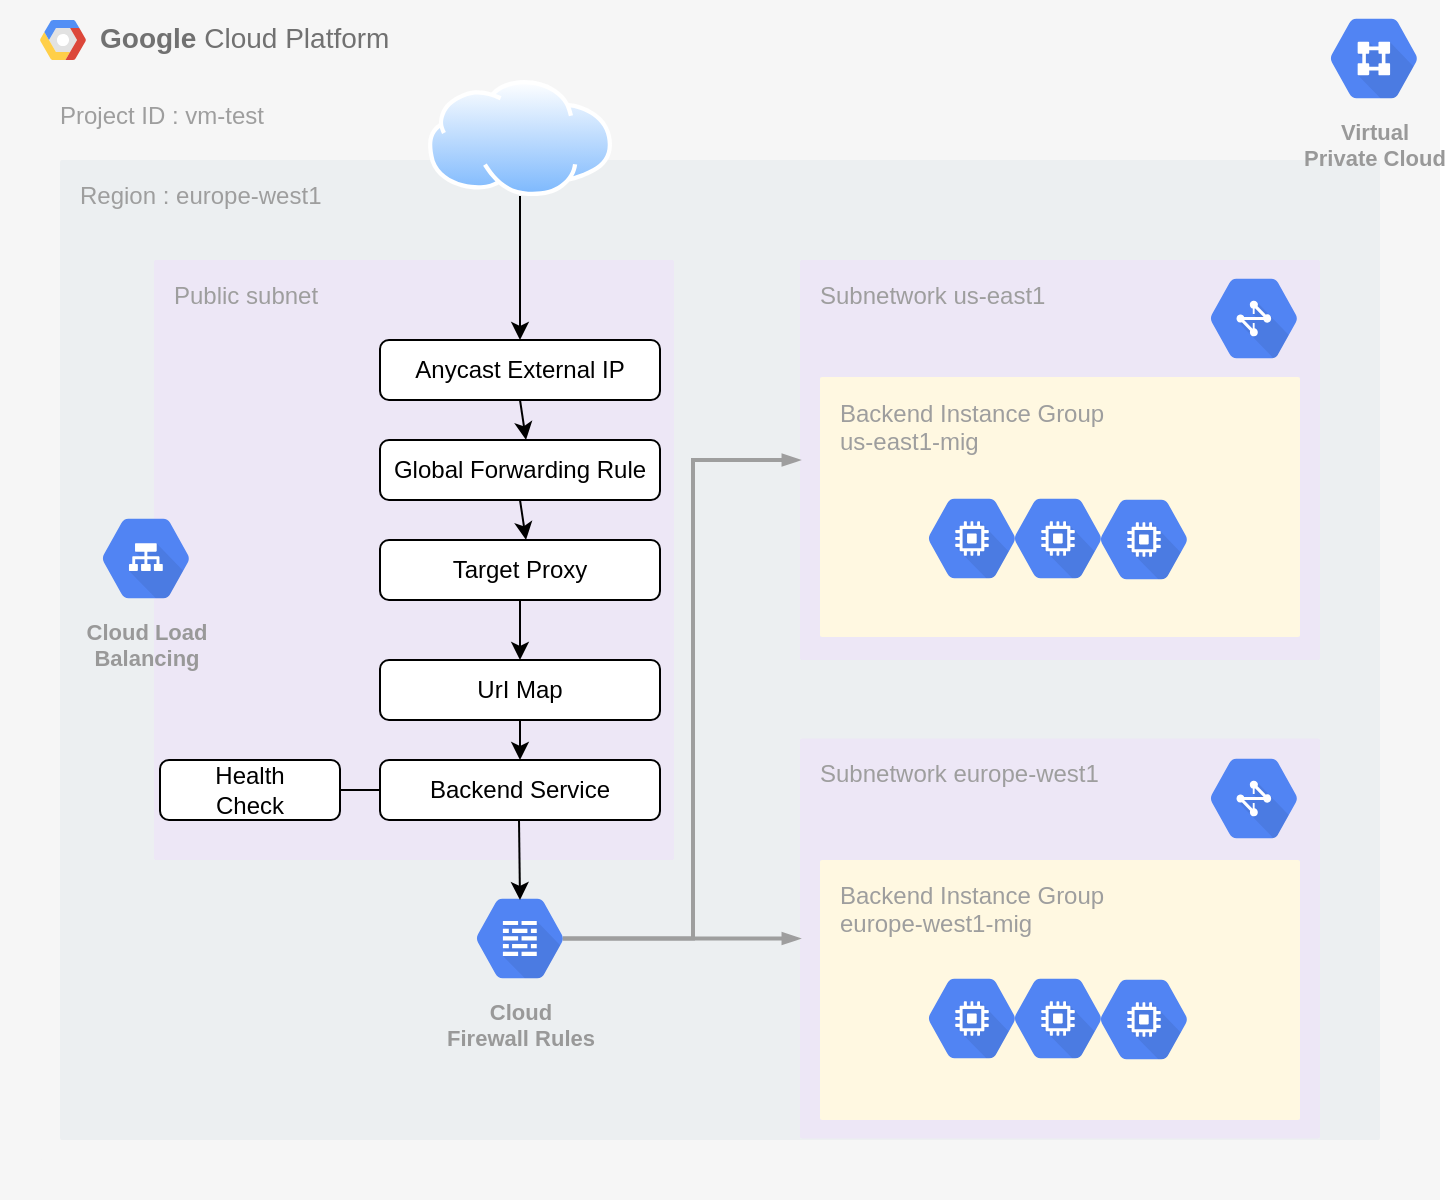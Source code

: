 <mxfile version="16.6.4" type="github">
  <diagram id="pWYNXqBe8x7Hirdf-r9Q" name="Page-1">
    <mxGraphModel dx="1422" dy="794" grid="1" gridSize="10" guides="1" tooltips="1" connect="1" arrows="1" fold="1" page="1" pageScale="1" pageWidth="827" pageHeight="1169" math="0" shadow="0">
      <root>
        <object label="" id="0">
          <mxCell />
        </object>
        <mxCell id="1" parent="0" />
        <mxCell id="X19Q8VQpx3kqBuvHNOcR-4" value="&lt;b&gt;Google &lt;/b&gt;Cloud Platform" style="fillColor=#F6F6F6;strokeColor=none;shadow=0;gradientColor=none;fontSize=14;align=left;spacing=10;fontColor=#717171;9E9E9E;verticalAlign=top;spacingTop=-4;fontStyle=0;spacingLeft=40;html=1;" parent="1" vertex="1">
          <mxGeometry x="77" y="30" width="720" height="600" as="geometry" />
        </mxCell>
        <mxCell id="X19Q8VQpx3kqBuvHNOcR-5" value="" style="shape=mxgraph.gcp2.google_cloud_platform;fillColor=#F6F6F6;strokeColor=none;shadow=0;gradientColor=none;" parent="X19Q8VQpx3kqBuvHNOcR-4" vertex="1">
          <mxGeometry width="23" height="20" relative="1" as="geometry">
            <mxPoint x="20" y="10" as="offset" />
          </mxGeometry>
        </mxCell>
        <mxCell id="X19Q8VQpx3kqBuvHNOcR-37" value="Project ID : vm-test" style="sketch=0;points=[[0,0,0],[0.25,0,0],[0.5,0,0],[0.75,0,0],[1,0,0],[1,0.25,0],[1,0.5,0],[1,0.75,0],[1,1,0],[0.75,1,0],[0.5,1,0],[0.25,1,0],[0,1,0],[0,0.75,0],[0,0.5,0],[0,0.25,0]];rounded=1;absoluteArcSize=1;arcSize=2;html=1;strokeColor=none;gradientColor=none;shadow=0;dashed=0;fontSize=12;fontColor=#9E9E9E;align=left;verticalAlign=top;spacing=10;spacingTop=-4;fillColor=#F6F6F6;" parent="X19Q8VQpx3kqBuvHNOcR-4" vertex="1">
          <mxGeometry x="20" y="40" width="680" height="540" as="geometry" />
        </mxCell>
        <mxCell id="X19Q8VQpx3kqBuvHNOcR-103" value="Region : europe-west1" style="sketch=0;points=[[0,0,0],[0.25,0,0],[0.5,0,0],[0.75,0,0],[1,0,0],[1,0.25,0],[1,0.5,0],[1,0.75,0],[1,1,0],[0.75,1,0],[0.5,1,0],[0.25,1,0],[0,1,0],[0,0.75,0],[0,0.5,0],[0,0.25,0]];rounded=1;absoluteArcSize=1;arcSize=2;html=1;strokeColor=none;gradientColor=none;shadow=0;dashed=0;fontSize=12;fontColor=#9E9E9E;align=left;verticalAlign=top;spacing=10;spacingTop=-4;fillColor=#ECEFF1;" parent="X19Q8VQpx3kqBuvHNOcR-37" vertex="1">
          <mxGeometry width="660" height="490" relative="1" as="geometry">
            <mxPoint x="10" y="40" as="offset" />
          </mxGeometry>
        </mxCell>
        <mxCell id="X19Q8VQpx3kqBuvHNOcR-40" value="Public subnet" style="sketch=0;points=[[0,0,0],[0.25,0,0],[0.5,0,0],[0.75,0,0],[1,0,0],[1,0.25,0],[1,0.5,0],[1,0.75,0],[1,1,0],[0.75,1,0],[0.5,1,0],[0.25,1,0],[0,1,0],[0,0.75,0],[0,0.5,0],[0,0.25,0]];rounded=1;absoluteArcSize=1;arcSize=2;html=1;strokeColor=none;gradientColor=none;shadow=0;dashed=0;fontSize=12;fontColor=#9E9E9E;align=left;verticalAlign=top;spacing=10;spacingTop=-4;fillColor=#EDE7F6;" parent="X19Q8VQpx3kqBuvHNOcR-37" vertex="1">
          <mxGeometry width="260" height="300" relative="1" as="geometry">
            <mxPoint x="57" y="90" as="offset" />
          </mxGeometry>
        </mxCell>
        <mxCell id="X19Q8VQpx3kqBuvHNOcR-127" value="Subnetwork us-east1" style="sketch=0;points=[[0,0,0],[0.25,0,0],[0.5,0,0],[0.75,0,0],[1,0,0],[1,0.25,0],[1,0.5,0],[1,0.75,0],[1,1,0],[0.75,1,0],[0.5,1,0],[0.25,1,0],[0,1,0],[0,0.75,0],[0,0.5,0],[0,0.25,0]];rounded=1;absoluteArcSize=1;arcSize=2;html=1;strokeColor=none;gradientColor=none;shadow=0;dashed=0;fontSize=12;fontColor=#9E9E9E;align=left;verticalAlign=top;spacing=10;spacingTop=-4;fillColor=#EDE7F6;" parent="X19Q8VQpx3kqBuvHNOcR-37" vertex="1">
          <mxGeometry x="380" y="90" width="260" height="200" as="geometry" />
        </mxCell>
        <mxCell id="X19Q8VQpx3kqBuvHNOcR-128" value="Subnetwork europe-west1" style="sketch=0;points=[[0,0,0],[0.25,0,0],[0.5,0,0],[0.75,0,0],[1,0,0],[1,0.25,0],[1,0.5,0],[1,0.75,0],[1,1,0],[0.75,1,0],[0.5,1,0],[0.25,1,0],[0,1,0],[0,0.75,0],[0,0.5,0],[0,0.25,0]];rounded=1;absoluteArcSize=1;arcSize=2;html=1;strokeColor=none;gradientColor=none;shadow=0;dashed=0;fontSize=12;fontColor=#9E9E9E;align=left;verticalAlign=top;spacing=10;spacingTop=-4;fillColor=#EDE7F6;" parent="X19Q8VQpx3kqBuvHNOcR-37" vertex="1">
          <mxGeometry x="380" y="329.25" width="260" height="200" as="geometry" />
        </mxCell>
        <mxCell id="X19Q8VQpx3kqBuvHNOcR-133" value="Cloud Load&#xa;Balancing" style="sketch=0;html=1;fillColor=#5184F3;strokeColor=none;verticalAlign=top;labelPosition=center;verticalLabelPosition=bottom;align=center;spacingTop=-6;fontSize=11;fontStyle=1;fontColor=#999999;shape=mxgraph.gcp2.hexIcon;prIcon=cloud_load_balancing" parent="X19Q8VQpx3kqBuvHNOcR-37" vertex="1">
          <mxGeometry x="20" y="210" width="66" height="58.5" as="geometry" />
        </mxCell>
        <mxCell id="X19Q8VQpx3kqBuvHNOcR-137" value="" style="aspect=fixed;perimeter=ellipsePerimeter;html=1;align=center;shadow=0;dashed=0;spacingTop=3;image;image=img/lib/active_directory/internet_cloud.svg;" parent="X19Q8VQpx3kqBuvHNOcR-37" vertex="1">
          <mxGeometry x="193.97" width="92.06" height="58" as="geometry" />
        </mxCell>
        <mxCell id="X19Q8VQpx3kqBuvHNOcR-139" value="" style="endArrow=classic;html=1;rounded=0;exitX=0.5;exitY=1;exitDx=0;exitDy=0;" parent="X19Q8VQpx3kqBuvHNOcR-37" source="X19Q8VQpx3kqBuvHNOcR-137" target="X19Q8VQpx3kqBuvHNOcR-140" edge="1">
          <mxGeometry width="50" height="50" relative="1" as="geometry">
            <mxPoint x="360" y="360" as="sourcePoint" />
            <mxPoint x="410" y="310" as="targetPoint" />
          </mxGeometry>
        </mxCell>
        <mxCell id="X19Q8VQpx3kqBuvHNOcR-140" value="Anycast External IP" style="rounded=1;whiteSpace=wrap;html=1;" parent="X19Q8VQpx3kqBuvHNOcR-37" vertex="1">
          <mxGeometry x="170" y="130" width="140" height="30" as="geometry" />
        </mxCell>
        <mxCell id="X19Q8VQpx3kqBuvHNOcR-141" value="Global Forwarding Rule" style="rounded=1;whiteSpace=wrap;html=1;" parent="X19Q8VQpx3kqBuvHNOcR-37" vertex="1">
          <mxGeometry x="170" y="180" width="140" height="30" as="geometry" />
        </mxCell>
        <mxCell id="X19Q8VQpx3kqBuvHNOcR-142" value="Target Proxy" style="rounded=1;whiteSpace=wrap;html=1;" parent="X19Q8VQpx3kqBuvHNOcR-37" vertex="1">
          <mxGeometry x="170" y="230" width="140" height="30" as="geometry" />
        </mxCell>
        <mxCell id="X19Q8VQpx3kqBuvHNOcR-143" value="UrI Map" style="rounded=1;whiteSpace=wrap;html=1;" parent="X19Q8VQpx3kqBuvHNOcR-37" vertex="1">
          <mxGeometry x="170" y="290" width="140" height="30" as="geometry" />
        </mxCell>
        <mxCell id="X19Q8VQpx3kqBuvHNOcR-144" value="Backend Service" style="rounded=1;whiteSpace=wrap;html=1;" parent="X19Q8VQpx3kqBuvHNOcR-37" vertex="1">
          <mxGeometry x="170" y="340" width="140" height="30" as="geometry" />
        </mxCell>
        <mxCell id="X19Q8VQpx3kqBuvHNOcR-145" value="Health&lt;br&gt;Check" style="rounded=1;whiteSpace=wrap;html=1;" parent="X19Q8VQpx3kqBuvHNOcR-37" vertex="1">
          <mxGeometry x="60" y="340" width="90" height="30" as="geometry" />
        </mxCell>
        <mxCell id="X19Q8VQpx3kqBuvHNOcR-146" value="" style="endArrow=none;html=1;rounded=0;entryX=1;entryY=0.5;entryDx=0;entryDy=0;exitX=0;exitY=0.5;exitDx=0;exitDy=0;" parent="X19Q8VQpx3kqBuvHNOcR-37" source="X19Q8VQpx3kqBuvHNOcR-144" target="X19Q8VQpx3kqBuvHNOcR-145" edge="1">
          <mxGeometry width="50" height="50" relative="1" as="geometry">
            <mxPoint x="360" y="360" as="sourcePoint" />
            <mxPoint x="410" y="310" as="targetPoint" />
          </mxGeometry>
        </mxCell>
        <mxCell id="SRtRHM4l6uf5ir-c9pAR-4" value="" style="endArrow=classic;html=1;rounded=0;exitX=0.5;exitY=1;exitDx=0;exitDy=0;" edge="1" parent="X19Q8VQpx3kqBuvHNOcR-37" source="X19Q8VQpx3kqBuvHNOcR-142" target="X19Q8VQpx3kqBuvHNOcR-143">
          <mxGeometry width="50" height="50" relative="1" as="geometry">
            <mxPoint x="250" y="220" as="sourcePoint" />
            <mxPoint x="250" y="240" as="targetPoint" />
          </mxGeometry>
        </mxCell>
        <mxCell id="SRtRHM4l6uf5ir-c9pAR-5" value="" style="endArrow=classic;html=1;rounded=0;exitX=0.5;exitY=1;exitDx=0;exitDy=0;" edge="1" parent="X19Q8VQpx3kqBuvHNOcR-37" source="X19Q8VQpx3kqBuvHNOcR-143" target="X19Q8VQpx3kqBuvHNOcR-144">
          <mxGeometry width="50" height="50" relative="1" as="geometry">
            <mxPoint x="250" y="270" as="sourcePoint" />
            <mxPoint x="250" y="300" as="targetPoint" />
          </mxGeometry>
        </mxCell>
        <mxCell id="SRtRHM4l6uf5ir-c9pAR-6" value="Cloud&#xa;Firewall Rules" style="sketch=0;html=1;fillColor=#5184F3;strokeColor=none;verticalAlign=top;labelPosition=center;verticalLabelPosition=bottom;align=center;spacingTop=-6;fontSize=11;fontStyle=1;fontColor=#999999;shape=mxgraph.gcp2.hexIcon;prIcon=cloud_firewall_rules" vertex="1" parent="X19Q8VQpx3kqBuvHNOcR-37">
          <mxGeometry x="207" y="400" width="66" height="58.5" as="geometry" />
        </mxCell>
        <mxCell id="SRtRHM4l6uf5ir-c9pAR-7" value="" style="endArrow=classic;html=1;rounded=0;exitX=0.5;exitY=1;exitDx=0;exitDy=0;" edge="1" parent="X19Q8VQpx3kqBuvHNOcR-37">
          <mxGeometry width="50" height="50" relative="1" as="geometry">
            <mxPoint x="239.5" y="370" as="sourcePoint" />
            <mxPoint x="240" y="410" as="targetPoint" />
          </mxGeometry>
        </mxCell>
        <mxCell id="SRtRHM4l6uf5ir-c9pAR-10" value="" style="edgeStyle=orthogonalEdgeStyle;fontSize=12;html=1;endArrow=blockThin;endFill=1;rounded=0;strokeWidth=2;endSize=4;startSize=4;dashed=0;strokeColor=#9E9E9E;exitX=0.825;exitY=0.5;exitDx=0;exitDy=0;exitPerimeter=0;entryX=0;entryY=0.5;entryDx=0;entryDy=0;entryPerimeter=0;" edge="1" parent="X19Q8VQpx3kqBuvHNOcR-37" source="SRtRHM4l6uf5ir-c9pAR-6" target="X19Q8VQpx3kqBuvHNOcR-127">
          <mxGeometry width="100" relative="1" as="geometry">
            <mxPoint x="570" y="460" as="sourcePoint" />
            <mxPoint x="670" y="460" as="targetPoint" />
          </mxGeometry>
        </mxCell>
        <mxCell id="SRtRHM4l6uf5ir-c9pAR-11" value="" style="edgeStyle=orthogonalEdgeStyle;fontSize=12;html=1;endArrow=blockThin;endFill=1;rounded=0;strokeWidth=2;endSize=4;startSize=4;dashed=0;strokeColor=#9E9E9E;entryX=0;entryY=0.5;entryDx=0;entryDy=0;entryPerimeter=0;exitX=0.825;exitY=0.5;exitDx=0;exitDy=0;exitPerimeter=0;" edge="1" parent="X19Q8VQpx3kqBuvHNOcR-37" source="SRtRHM4l6uf5ir-c9pAR-6" target="X19Q8VQpx3kqBuvHNOcR-128">
          <mxGeometry width="100" relative="1" as="geometry">
            <mxPoint x="270" y="430" as="sourcePoint" />
            <mxPoint x="670" y="460" as="targetPoint" />
            <Array as="points">
              <mxPoint x="380" y="429" />
            </Array>
          </mxGeometry>
        </mxCell>
        <mxCell id="SRtRHM4l6uf5ir-c9pAR-15" value="" style="sketch=0;html=1;fillColor=#5184F3;strokeColor=none;verticalAlign=top;labelPosition=center;verticalLabelPosition=bottom;align=center;spacingTop=-6;fontSize=11;fontStyle=1;fontColor=#999999;shape=mxgraph.gcp2.hexIcon;prIcon=cloud_network" vertex="1" parent="X19Q8VQpx3kqBuvHNOcR-37">
          <mxGeometry x="574" y="90" width="66" height="58.5" as="geometry" />
        </mxCell>
        <mxCell id="SRtRHM4l6uf5ir-c9pAR-16" value="" style="sketch=0;html=1;fillColor=#5184F3;strokeColor=none;verticalAlign=top;labelPosition=center;verticalLabelPosition=bottom;align=center;spacingTop=-6;fontSize=11;fontStyle=1;fontColor=#999999;shape=mxgraph.gcp2.hexIcon;prIcon=cloud_network" vertex="1" parent="X19Q8VQpx3kqBuvHNOcR-37">
          <mxGeometry x="574" y="330" width="66" height="58.5" as="geometry" />
        </mxCell>
        <mxCell id="SRtRHM4l6uf5ir-c9pAR-17" value="Backend Instance Group&lt;br&gt;us-east1-mig" style="sketch=0;points=[[0,0,0],[0.25,0,0],[0.5,0,0],[0.75,0,0],[1,0,0],[1,0.25,0],[1,0.5,0],[1,0.75,0],[1,1,0],[0.75,1,0],[0.5,1,0],[0.25,1,0],[0,1,0],[0,0.75,0],[0,0.5,0],[0,0.25,0]];rounded=1;absoluteArcSize=1;arcSize=2;html=1;strokeColor=none;gradientColor=none;shadow=0;dashed=0;fontSize=12;fontColor=#9E9E9E;align=left;verticalAlign=top;spacing=10;spacingTop=-4;fillColor=#FFF8E1;" vertex="1" parent="X19Q8VQpx3kqBuvHNOcR-37">
          <mxGeometry x="390" y="148.5" width="240" height="130" as="geometry" />
        </mxCell>
        <mxCell id="SRtRHM4l6uf5ir-c9pAR-18" value="Backend Instance Group&lt;br&gt;europe-west1-mig" style="sketch=0;points=[[0,0,0],[0.25,0,0],[0.5,0,0],[0.75,0,0],[1,0,0],[1,0.25,0],[1,0.5,0],[1,0.75,0],[1,1,0],[0.75,1,0],[0.5,1,0],[0.25,1,0],[0,1,0],[0,0.75,0],[0,0.5,0],[0,0.25,0]];rounded=1;absoluteArcSize=1;arcSize=2;html=1;strokeColor=none;gradientColor=none;shadow=0;dashed=0;fontSize=12;fontColor=#9E9E9E;align=left;verticalAlign=top;spacing=10;spacingTop=-4;fillColor=#FFF8E1;" vertex="1" parent="X19Q8VQpx3kqBuvHNOcR-37">
          <mxGeometry x="390" y="390" width="240" height="130" as="geometry" />
        </mxCell>
        <mxCell id="SRtRHM4l6uf5ir-c9pAR-19" value="" style="sketch=0;html=1;fillColor=#5184F3;strokeColor=none;verticalAlign=top;labelPosition=center;verticalLabelPosition=bottom;align=center;spacingTop=-6;fontSize=11;fontStyle=1;fontColor=#999999;shape=mxgraph.gcp2.hexIcon;prIcon=compute_engine" vertex="1" parent="X19Q8VQpx3kqBuvHNOcR-37">
          <mxGeometry x="433" y="200" width="66" height="58.5" as="geometry" />
        </mxCell>
        <mxCell id="SRtRHM4l6uf5ir-c9pAR-20" value="" style="sketch=0;html=1;fillColor=#5184F3;strokeColor=none;verticalAlign=top;labelPosition=center;verticalLabelPosition=bottom;align=center;spacingTop=-6;fontSize=11;fontStyle=1;fontColor=#999999;shape=mxgraph.gcp2.hexIcon;prIcon=compute_engine" vertex="1" parent="X19Q8VQpx3kqBuvHNOcR-37">
          <mxGeometry x="476" y="200" width="66" height="58.5" as="geometry" />
        </mxCell>
        <mxCell id="SRtRHM4l6uf5ir-c9pAR-21" value="" style="sketch=0;html=1;fillColor=#5184F3;strokeColor=none;verticalAlign=top;labelPosition=center;verticalLabelPosition=bottom;align=center;spacingTop=-6;fontSize=11;fontStyle=1;fontColor=#999999;shape=mxgraph.gcp2.hexIcon;prIcon=compute_engine" vertex="1" parent="X19Q8VQpx3kqBuvHNOcR-37">
          <mxGeometry x="519" y="200.5" width="66" height="58.5" as="geometry" />
        </mxCell>
        <mxCell id="SRtRHM4l6uf5ir-c9pAR-28" value="" style="sketch=0;html=1;fillColor=#5184F3;strokeColor=none;verticalAlign=top;labelPosition=center;verticalLabelPosition=bottom;align=center;spacingTop=-6;fontSize=11;fontStyle=1;fontColor=#999999;shape=mxgraph.gcp2.hexIcon;prIcon=compute_engine" vertex="1" parent="X19Q8VQpx3kqBuvHNOcR-37">
          <mxGeometry x="519" y="440.5" width="66" height="58.5" as="geometry" />
        </mxCell>
        <mxCell id="SRtRHM4l6uf5ir-c9pAR-29" value="" style="sketch=0;html=1;fillColor=#5184F3;strokeColor=none;verticalAlign=top;labelPosition=center;verticalLabelPosition=bottom;align=center;spacingTop=-6;fontSize=11;fontStyle=1;fontColor=#999999;shape=mxgraph.gcp2.hexIcon;prIcon=compute_engine" vertex="1" parent="X19Q8VQpx3kqBuvHNOcR-37">
          <mxGeometry x="433" y="440" width="66" height="58.5" as="geometry" />
        </mxCell>
        <mxCell id="SRtRHM4l6uf5ir-c9pAR-30" value="" style="sketch=0;html=1;fillColor=#5184F3;strokeColor=none;verticalAlign=top;labelPosition=center;verticalLabelPosition=bottom;align=center;spacingTop=-6;fontSize=11;fontStyle=1;fontColor=#999999;shape=mxgraph.gcp2.hexIcon;prIcon=compute_engine" vertex="1" parent="X19Q8VQpx3kqBuvHNOcR-37">
          <mxGeometry x="476" y="440" width="66" height="58.5" as="geometry" />
        </mxCell>
        <mxCell id="SRtRHM4l6uf5ir-c9pAR-14" value="Virtual&#xa;Private Cloud" style="sketch=0;html=1;fillColor=#5184F3;strokeColor=none;verticalAlign=top;labelPosition=center;verticalLabelPosition=bottom;align=center;spacingTop=-6;fontSize=11;fontStyle=1;fontColor=#999999;shape=mxgraph.gcp2.hexIcon;prIcon=virtual_private_cloud" vertex="1" parent="X19Q8VQpx3kqBuvHNOcR-4">
          <mxGeometry x="654" width="66" height="58.5" as="geometry" />
        </mxCell>
        <mxCell id="SRtRHM4l6uf5ir-c9pAR-1" value="" style="endArrow=classic;html=1;rounded=0;exitX=0.5;exitY=1;exitDx=0;exitDy=0;" edge="1" parent="1" source="X19Q8VQpx3kqBuvHNOcR-140">
          <mxGeometry width="50" height="50" relative="1" as="geometry">
            <mxPoint x="350" y="190" as="sourcePoint" />
            <mxPoint x="340" y="250" as="targetPoint" />
          </mxGeometry>
        </mxCell>
        <mxCell id="SRtRHM4l6uf5ir-c9pAR-3" value="" style="endArrow=classic;html=1;rounded=0;exitX=0.5;exitY=1;exitDx=0;exitDy=0;" edge="1" parent="1" source="X19Q8VQpx3kqBuvHNOcR-141">
          <mxGeometry width="50" height="50" relative="1" as="geometry">
            <mxPoint x="350" y="240" as="sourcePoint" />
            <mxPoint x="340" y="300" as="targetPoint" />
          </mxGeometry>
        </mxCell>
      </root>
    </mxGraphModel>
  </diagram>
</mxfile>

